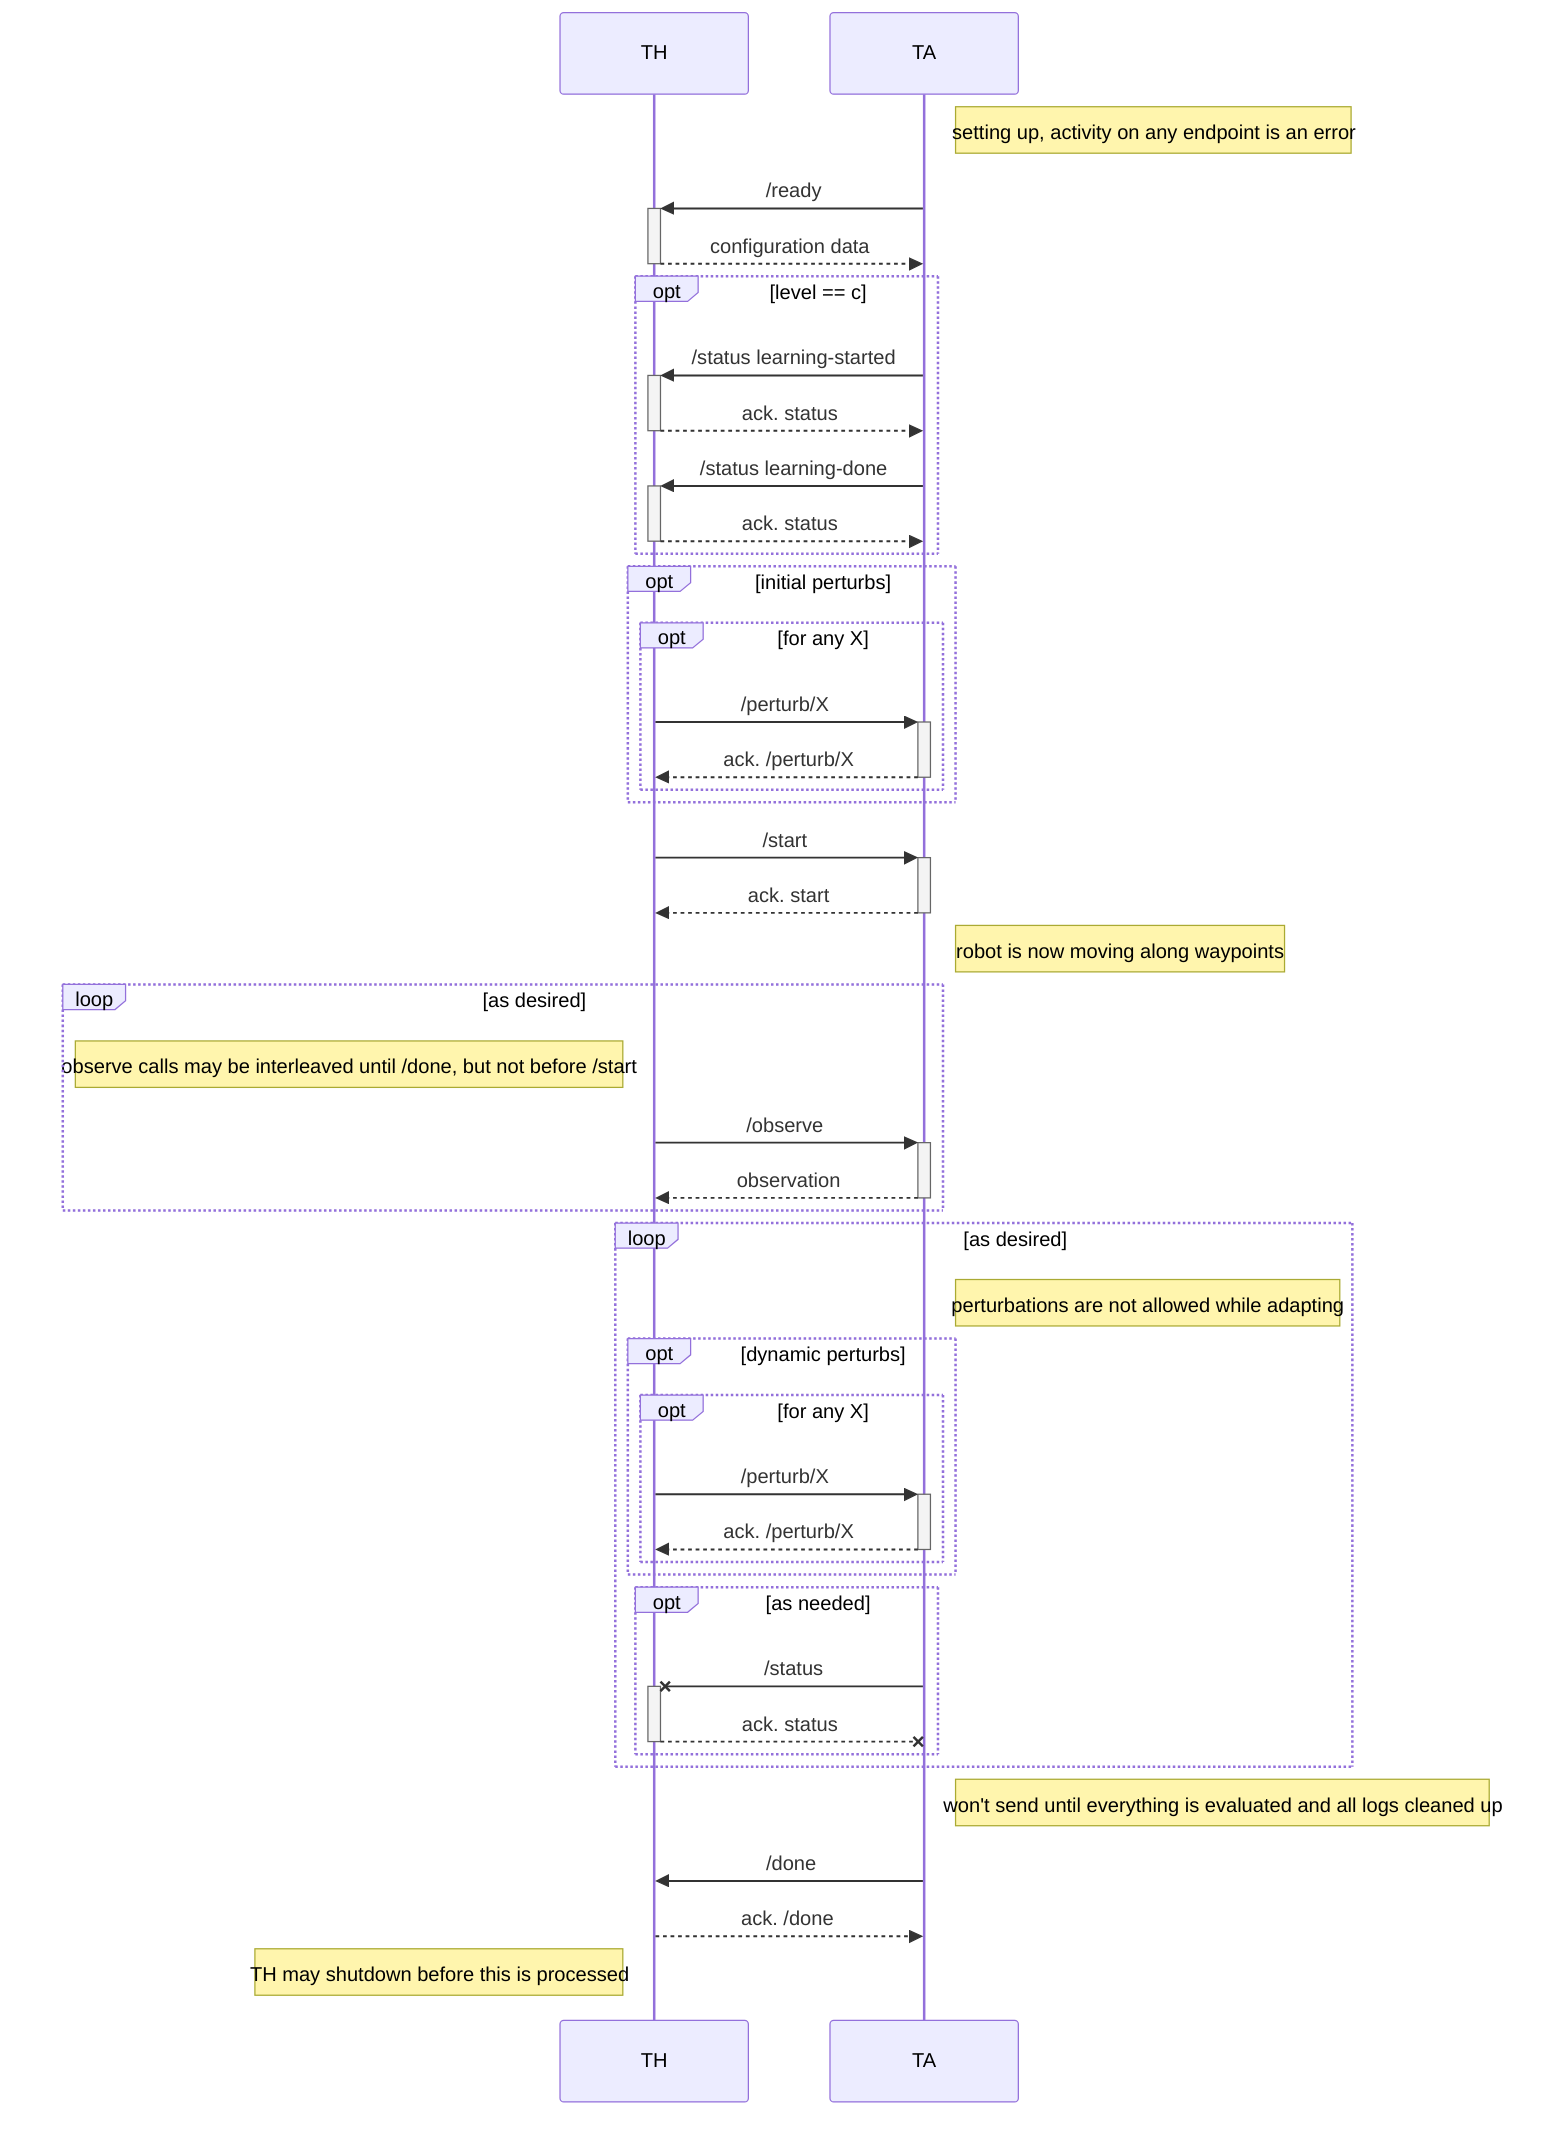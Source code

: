 sequenceDiagram
	participant TH
	participant TA

	Note right of TA: setting up, activity on any endpoint is an error

        TA ->>+ TH: /ready
        TH -->>- TA: configuration data

	opt level == c
	        TA ->>+ TH: /status learning-started
        	TH -->>- TA: ack. status

        	TA ->>+ TH: /status learning-done
		TH -->>- TA: ack. status
	end

        opt initial perturbs
            opt for any X
                 TH ->>+ TA: /perturb/X
                 TA -->>- TH: ack. /perturb/X
            end
        end

        TH ->>+ TA: /start
        TA -->>- TH: ack. start
        Note right of TA: robot is now moving along waypoints
	loop as desired
	     Note left of TH: observe calls may be interleaved until /done, but not before /start
	     TH ->>+ TA: /observe
	     TA -->>- TH: observation
	end

        loop as desired
		Note right of TA: perturbations are not allowed while adapting
                opt dynamic perturbs
                            opt for any X
                                 TH ->>+ TA: /perturb/X
                                 TA -->>- TH: ack. /perturb/X
                            end
                end

                opt as needed
                    TA -x+ TH: /status
                    TH --x- TA: ack. status
                end
        end

	Note right of TA: won't send until everything is evaluated and all logs cleaned up
        TA ->> TH: /done
        TH -->> TA: ack. /done

        Note left of TH: TH may shutdown before this is processed